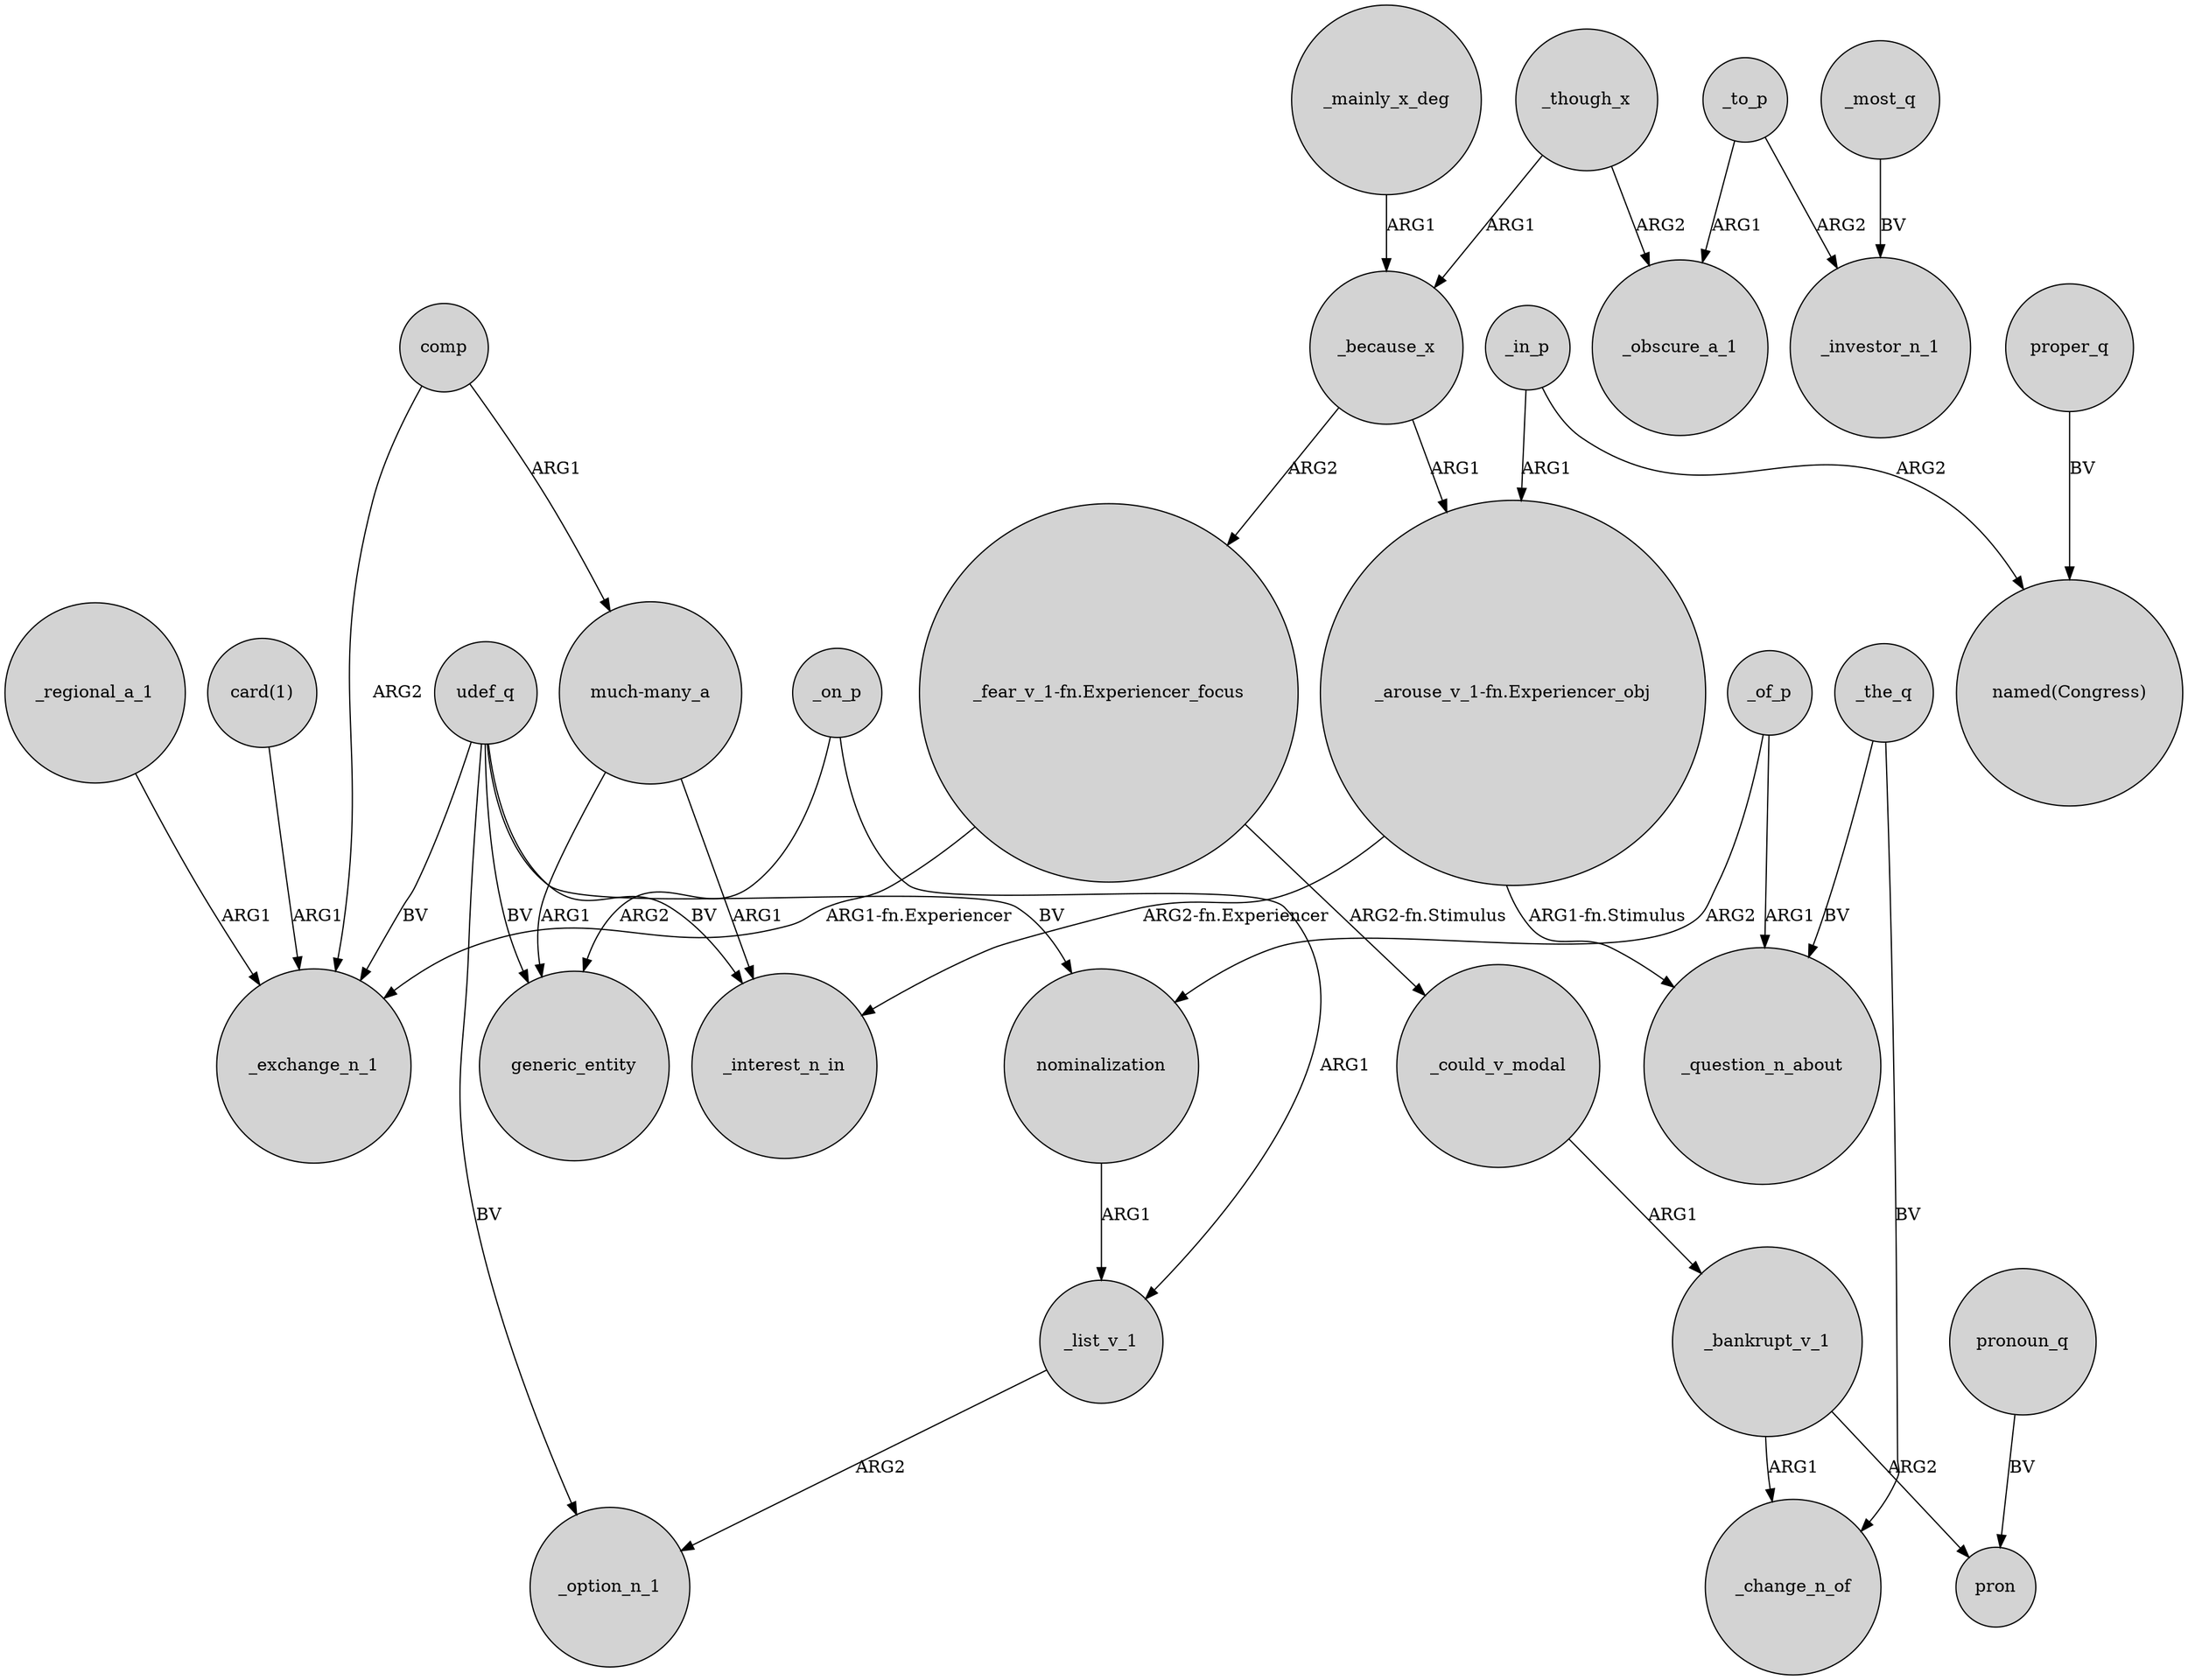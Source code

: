 digraph {
	node [shape=circle style=filled]
	"card(1)" -> _exchange_n_1 [label=ARG1]
	_to_p -> _investor_n_1 [label=ARG2]
	udef_q -> generic_entity [label=BV]
	udef_q -> _option_n_1 [label=BV]
	_though_x -> _obscure_a_1 [label=ARG2]
	_bankrupt_v_1 -> _change_n_of [label=ARG1]
	"much-many_a" -> generic_entity [label=ARG1]
	_bankrupt_v_1 -> pron [label=ARG2]
	_most_q -> _investor_n_1 [label=BV]
	_list_v_1 -> _option_n_1 [label=ARG2]
	_on_p -> _list_v_1 [label=ARG1]
	"_arouse_v_1-fn.Experiencer_obj" -> _question_n_about [label="ARG1-fn.Stimulus"]
	udef_q -> _interest_n_in [label=BV]
	proper_q -> "named(Congress)" [label=BV]
	"much-many_a" -> _interest_n_in [label=ARG1]
	_because_x -> "_arouse_v_1-fn.Experiencer_obj" [label=ARG1]
	_could_v_modal -> _bankrupt_v_1 [label=ARG1]
	_in_p -> "_arouse_v_1-fn.Experiencer_obj" [label=ARG1]
	pronoun_q -> pron [label=BV]
	comp -> "much-many_a" [label=ARG1]
	_to_p -> _obscure_a_1 [label=ARG1]
	comp -> _exchange_n_1 [label=ARG2]
	_of_p -> nominalization [label=ARG2]
	"_arouse_v_1-fn.Experiencer_obj" -> _interest_n_in [label="ARG2-fn.Experiencer"]
	udef_q -> nominalization [label=BV]
	_on_p -> generic_entity [label=ARG2]
	_of_p -> _question_n_about [label=ARG1]
	_the_q -> _change_n_of [label=BV]
	_though_x -> _because_x [label=ARG1]
	_regional_a_1 -> _exchange_n_1 [label=ARG1]
	udef_q -> _exchange_n_1 [label=BV]
	"_fear_v_1-fn.Experiencer_focus" -> _could_v_modal [label="ARG2-fn.Stimulus"]
	nominalization -> _list_v_1 [label=ARG1]
	_in_p -> "named(Congress)" [label=ARG2]
	_mainly_x_deg -> _because_x [label=ARG1]
	_because_x -> "_fear_v_1-fn.Experiencer_focus" [label=ARG2]
	"_fear_v_1-fn.Experiencer_focus" -> _exchange_n_1 [label="ARG1-fn.Experiencer"]
	_the_q -> _question_n_about [label=BV]
}
